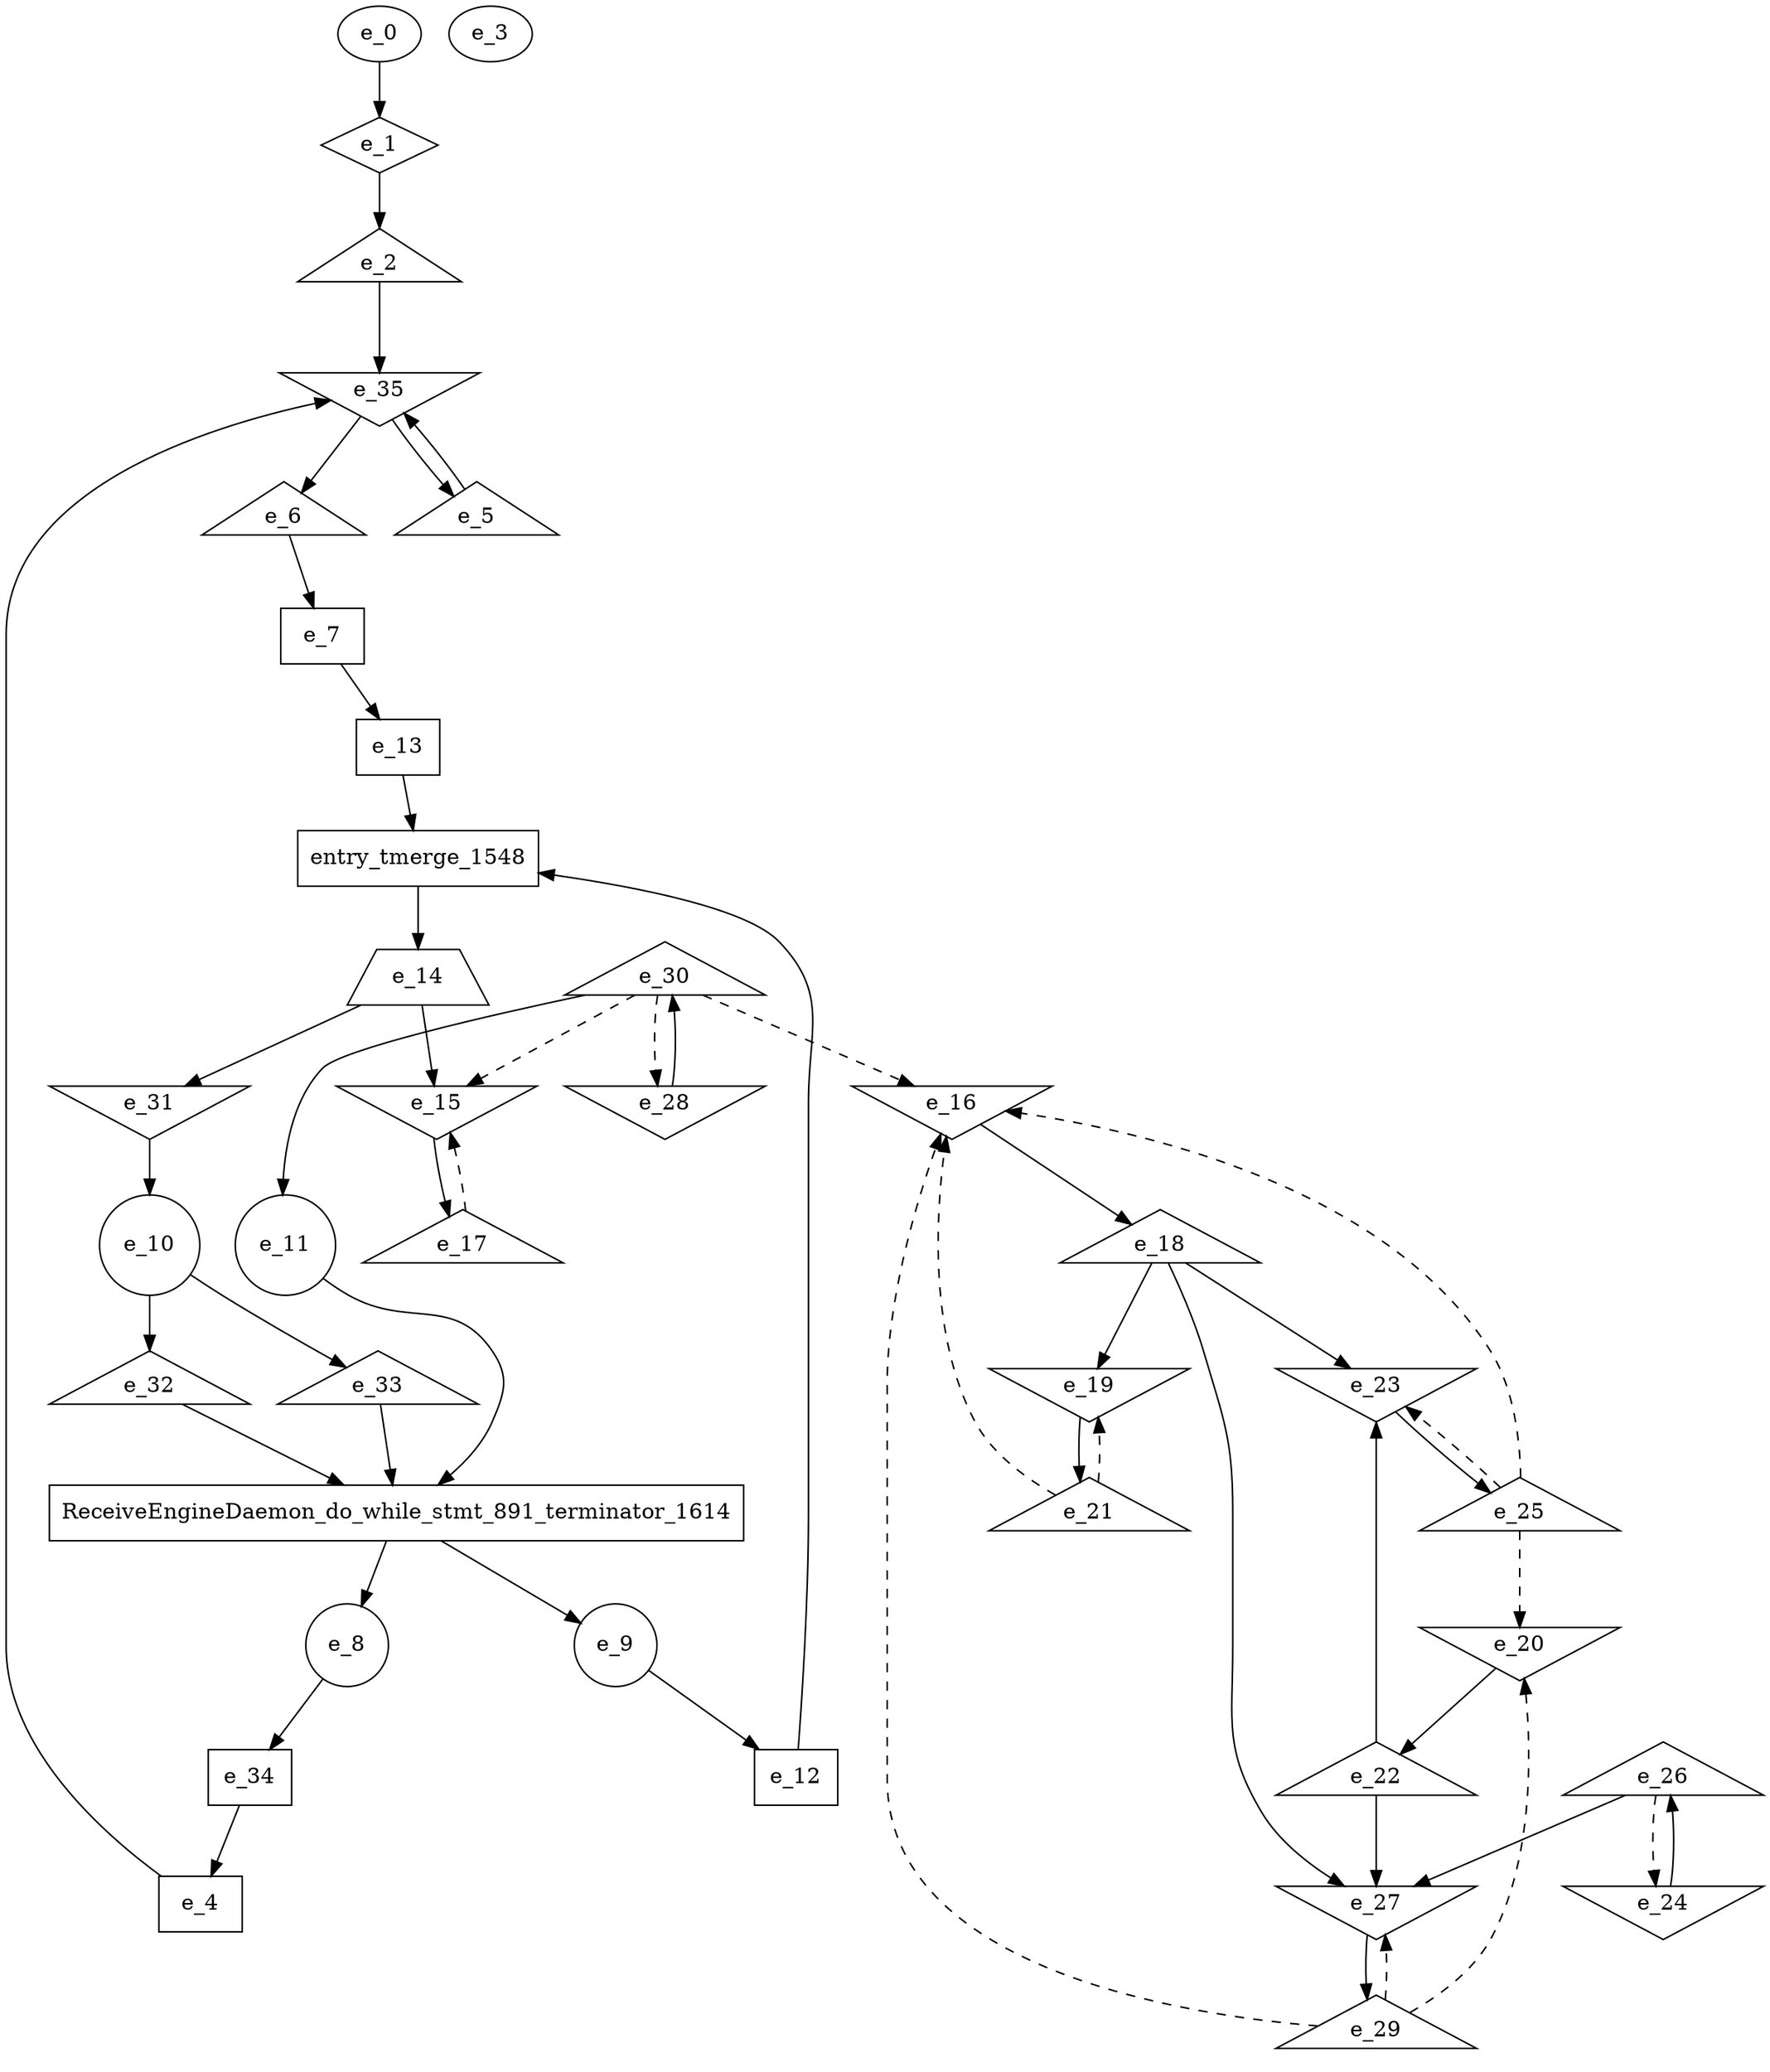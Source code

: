 digraph control_path {
  e_0: entry_node : n ;
  e_1 [shape = diamond];
  e_2 [shape = triangle];
  e_3: exit_node : s ;
  e_4 [shape = dot];
  e_5 [shape = triangle];
  e_6 [shape = triangle];
  e_7 [shape = dot];
  e_8 [shape = circle];
  e_9 [shape = circle];
  e_10 [shape = circle];
  e_11 [shape = circle];
  e_12 [shape = dot];
  e_13 [shape = dot];
  e_14 [shape = trapezium];
  e_15 [shape = invtriangle];
  e_16 [shape = invtriangle];
  e_17 [shape = triangle];
  e_18 [shape = triangle];
  e_19 [shape = invtriangle];
  e_20 [shape = invtriangle];
  e_21 [shape = triangle];
  e_22 [shape = triangle];
  e_23 [shape = invtriangle];
  e_24 [shape = invtriangle];
  e_25 [shape = triangle];
  e_26 [shape = triangle];
  e_27 [shape = invtriangle];
  e_28 [shape = invtriangle];
  e_29 [shape = triangle];
  e_30 [shape = triangle];
  e_31 [shape = invtriangle];
  e_32 [shape = triangle];
  e_33 [shape = triangle];
  e_34 [shape = dot];
  e_35 [shape = invtriangle];
  e_0 -> e_1;
  e_1 -> e_2;
  e_34 -> e_4;
  e_35 -> e_5;
  e_35 -> e_6;
  e_6 -> e_7;
  e_31 -> e_10;
  e_30 -> e_11;
  e_9 -> e_12;
  e_7 -> e_13;
  e_14 -> e_15;
  e_17 -> e_15[style = dashed];
  e_30 -> e_15[style = dashed];
  e_21 -> e_16[style = dashed];
  e_25 -> e_16[style = dashed];
  e_29 -> e_16[style = dashed];
  e_30 -> e_16[style = dashed];
  e_15 -> e_17;
  e_16 -> e_18;
  e_18 -> e_19;
  e_21 -> e_19[style = dashed];
  e_25 -> e_20[style = dashed];
  e_29 -> e_20[style = dashed];
  e_19 -> e_21;
  e_20 -> e_22;
  e_18 -> e_23;
  e_22 -> e_23;
  e_25 -> e_23[style = dashed];
  e_26 -> e_24[style = dashed];
  e_23 -> e_25;
  e_24 -> e_26;
  e_18 -> e_27;
  e_22 -> e_27;
  e_26 -> e_27;
  e_29 -> e_27[style = dashed];
  e_30 -> e_28[style = dashed];
  e_27 -> e_29;
  e_28 -> e_30;
  e_14 -> e_31;
  e_10 -> e_32;
  e_10 -> e_33;
  e_8 -> e_34;
  e_5 -> e_35;
  e_4 -> e_35;
  e_2 -> e_35;
  ReceiveEngineDaemon_do_while_stmt_891_terminator_1614 [shape=rectangle];
e_11 -> ReceiveEngineDaemon_do_while_stmt_891_terminator_1614;
e_33 -> ReceiveEngineDaemon_do_while_stmt_891_terminator_1614;
e_32 -> ReceiveEngineDaemon_do_while_stmt_891_terminator_1614;
ReceiveEngineDaemon_do_while_stmt_891_terminator_1614 -> e_9;
ReceiveEngineDaemon_do_while_stmt_891_terminator_1614 -> e_8;
entry_tmerge_1548 [shape = rectangle]; 
e_12 -> entry_tmerge_1548;
e_13 -> entry_tmerge_1548;
entry_tmerge_1548 -> e_14;
}
